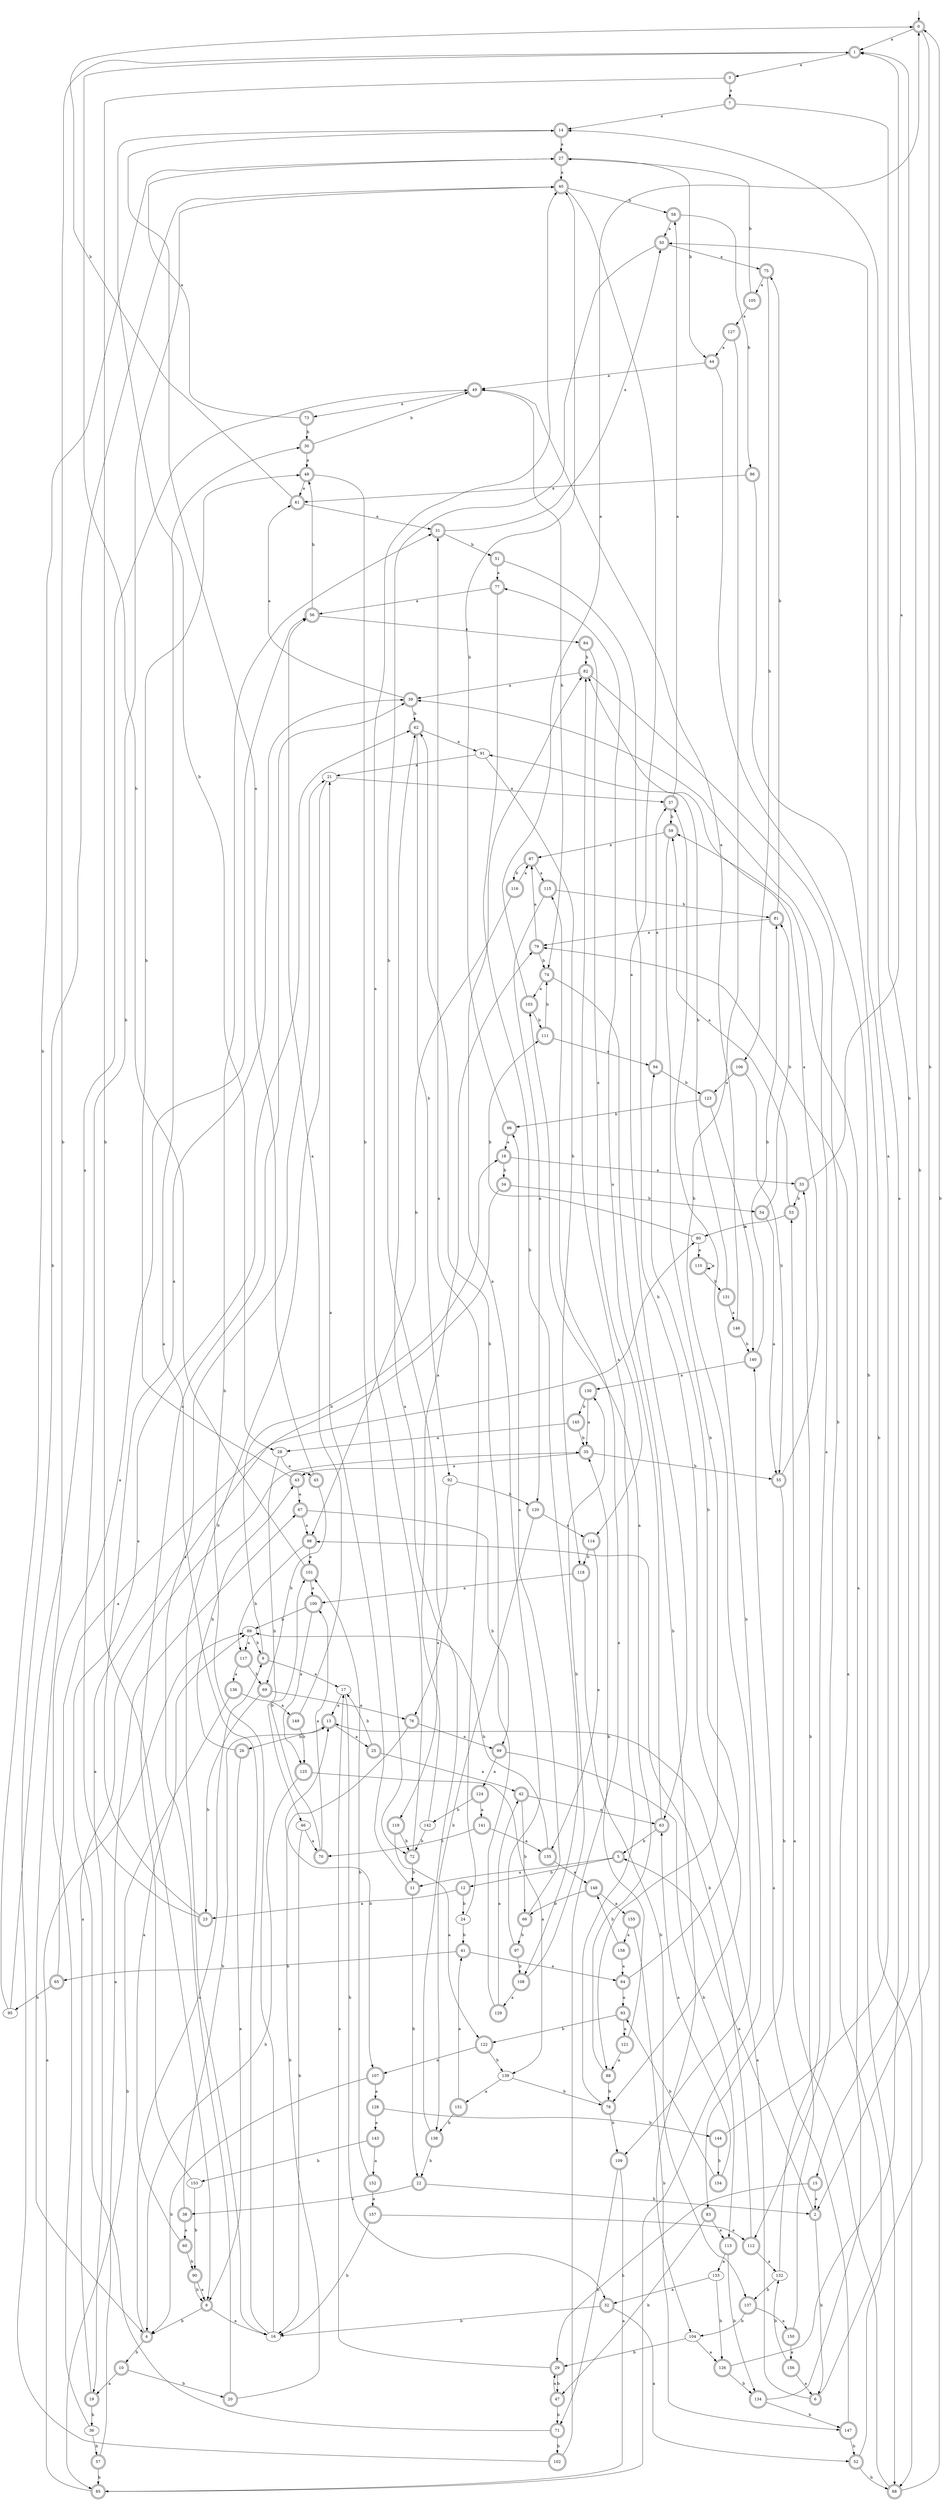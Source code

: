 digraph RandomDFA {
  __start0 [label="", shape=none];
  __start0 -> 0 [label=""];
  0 [shape=circle] [shape=doublecircle]
  0 -> 1 [label="a"]
  0 -> 2 [label="b"]
  1 [shape=doublecircle]
  1 -> 3 [label="a"]
  1 -> 4 [label="b"]
  2 [shape=doublecircle]
  2 -> 5 [label="a"]
  2 -> 6 [label="b"]
  3 [shape=doublecircle]
  3 -> 7 [label="a"]
  3 -> 8 [label="b"]
  4 [shape=doublecircle]
  4 -> 9 [label="a"]
  4 -> 10 [label="b"]
  5 [shape=doublecircle]
  5 -> 11 [label="a"]
  5 -> 12 [label="b"]
  6 [shape=doublecircle]
  6 -> 13 [label="a"]
  6 -> 1 [label="b"]
  7 [shape=doublecircle]
  7 -> 14 [label="a"]
  7 -> 15 [label="b"]
  8 [shape=doublecircle]
  8 -> 16 [label="a"]
  8 -> 4 [label="b"]
  9 [shape=doublecircle]
  9 -> 17 [label="a"]
  9 -> 18 [label="b"]
  10 [shape=doublecircle]
  10 -> 19 [label="a"]
  10 -> 20 [label="b"]
  11 [shape=doublecircle]
  11 -> 21 [label="a"]
  11 -> 22 [label="b"]
  12 [shape=doublecircle]
  12 -> 23 [label="a"]
  12 -> 24 [label="b"]
  13 [shape=doublecircle]
  13 -> 25 [label="a"]
  13 -> 26 [label="b"]
  14 [shape=doublecircle]
  14 -> 27 [label="a"]
  14 -> 28 [label="b"]
  15 [shape=doublecircle]
  15 -> 2 [label="a"]
  15 -> 29 [label="b"]
  16
  16 -> 30 [label="a"]
  16 -> 31 [label="b"]
  17
  17 -> 13 [label="a"]
  17 -> 32 [label="b"]
  18 [shape=doublecircle]
  18 -> 33 [label="a"]
  18 -> 34 [label="b"]
  19 [shape=doublecircle]
  19 -> 35 [label="a"]
  19 -> 36 [label="b"]
  20 [shape=doublecircle]
  20 -> 21 [label="a"]
  20 -> 13 [label="b"]
  21
  21 -> 37 [label="a"]
  21 -> 16 [label="b"]
  22 [shape=doublecircle]
  22 -> 38 [label="a"]
  22 -> 2 [label="b"]
  23 [shape=doublecircle]
  23 -> 39 [label="a"]
  23 -> 40 [label="b"]
  24
  24 -> 31 [label="a"]
  24 -> 41 [label="b"]
  25 [shape=doublecircle]
  25 -> 42 [label="a"]
  25 -> 17 [label="b"]
  26 [shape=doublecircle]
  26 -> 8 [label="a"]
  26 -> 43 [label="b"]
  27 [shape=doublecircle]
  27 -> 40 [label="a"]
  27 -> 44 [label="b"]
  28
  28 -> 45 [label="a"]
  28 -> 46 [label="b"]
  29 [shape=doublecircle]
  29 -> 17 [label="a"]
  29 -> 47 [label="b"]
  30 [shape=doublecircle]
  30 -> 48 [label="a"]
  30 -> 49 [label="b"]
  31 [shape=doublecircle]
  31 -> 50 [label="a"]
  31 -> 51 [label="b"]
  32 [shape=doublecircle]
  32 -> 52 [label="a"]
  32 -> 16 [label="b"]
  33 [shape=doublecircle]
  33 -> 1 [label="a"]
  33 -> 53 [label="b"]
  34 [shape=doublecircle]
  34 -> 19 [label="a"]
  34 -> 54 [label="b"]
  35 [shape=doublecircle]
  35 -> 43 [label="a"]
  35 -> 55 [label="b"]
  36
  36 -> 56 [label="a"]
  36 -> 57 [label="b"]
  37 [shape=doublecircle]
  37 -> 58 [label="a"]
  37 -> 59 [label="b"]
  38 [shape=doublecircle]
  38 -> 60 [label="a"]
  38 -> 13 [label="b"]
  39 [shape=doublecircle]
  39 -> 61 [label="a"]
  39 -> 62 [label="b"]
  40 [shape=doublecircle]
  40 -> 63 [label="a"]
  40 -> 58 [label="b"]
  41 [shape=doublecircle]
  41 -> 64 [label="a"]
  41 -> 65 [label="b"]
  42 [shape=doublecircle]
  42 -> 63 [label="a"]
  42 -> 66 [label="b"]
  43 [shape=doublecircle]
  43 -> 67 [label="a"]
  43 -> 48 [label="b"]
  44 [shape=doublecircle]
  44 -> 49 [label="a"]
  44 -> 68 [label="b"]
  45 [shape=doublecircle]
  45 -> 14 [label="a"]
  45 -> 69 [label="b"]
  46
  46 -> 70 [label="a"]
  46 -> 16 [label="b"]
  47 [shape=doublecircle]
  47 -> 29 [label="a"]
  47 -> 71 [label="b"]
  48 [shape=doublecircle]
  48 -> 61 [label="a"]
  48 -> 72 [label="b"]
  49 [shape=doublecircle]
  49 -> 73 [label="a"]
  49 -> 74 [label="b"]
  50 [shape=doublecircle]
  50 -> 75 [label="a"]
  50 -> 76 [label="b"]
  51 [shape=doublecircle]
  51 -> 77 [label="a"]
  51 -> 78 [label="b"]
  52 [shape=doublecircle]
  52 -> 79 [label="a"]
  52 -> 68 [label="b"]
  53 [shape=doublecircle]
  53 -> 59 [label="a"]
  53 -> 80 [label="b"]
  54 [shape=doublecircle]
  54 -> 55 [label="a"]
  54 -> 81 [label="b"]
  55 [shape=doublecircle]
  55 -> 82 [label="a"]
  55 -> 83 [label="b"]
  56 [shape=doublecircle]
  56 -> 84 [label="a"]
  56 -> 48 [label="b"]
  57 [shape=doublecircle]
  57 -> 67 [label="a"]
  57 -> 85 [label="b"]
  58 [shape=doublecircle]
  58 -> 50 [label="a"]
  58 -> 86 [label="b"]
  59 [shape=doublecircle]
  59 -> 87 [label="a"]
  59 -> 88 [label="b"]
  60 [shape=doublecircle]
  60 -> 89 [label="a"]
  60 -> 90 [label="b"]
  61 [shape=doublecircle]
  61 -> 31 [label="a"]
  61 -> 0 [label="b"]
  62 [shape=doublecircle]
  62 -> 91 [label="a"]
  62 -> 92 [label="b"]
  63 [shape=doublecircle]
  63 -> 77 [label="a"]
  63 -> 5 [label="b"]
  64 [shape=doublecircle]
  64 -> 93 [label="a"]
  64 -> 94 [label="b"]
  65 [shape=doublecircle]
  65 -> 80 [label="a"]
  65 -> 95 [label="b"]
  66 [shape=doublecircle]
  66 -> 96 [label="a"]
  66 -> 97 [label="b"]
  67 [shape=doublecircle]
  67 -> 98 [label="a"]
  67 -> 99 [label="b"]
  68 [shape=doublecircle]
  68 -> 53 [label="a"]
  68 -> 0 [label="b"]
  69 [shape=doublecircle]
  69 -> 76 [label="a"]
  69 -> 23 [label="b"]
  70 [shape=doublecircle]
  70 -> 100 [label="a"]
  70 -> 101 [label="b"]
  71 [shape=doublecircle]
  71 -> 62 [label="a"]
  71 -> 102 [label="b"]
  72 [shape=doublecircle]
  72 -> 40 [label="a"]
  72 -> 11 [label="b"]
  73 [shape=doublecircle]
  73 -> 27 [label="a"]
  73 -> 30 [label="b"]
  74 [shape=doublecircle]
  74 -> 103 [label="a"]
  74 -> 104 [label="b"]
  75 [shape=doublecircle]
  75 -> 105 [label="a"]
  75 -> 106 [label="b"]
  76 [shape=doublecircle]
  76 -> 99 [label="a"]
  76 -> 107 [label="b"]
  77 [shape=doublecircle]
  77 -> 56 [label="a"]
  77 -> 108 [label="b"]
  78 [shape=doublecircle]
  78 -> 82 [label="a"]
  78 -> 109 [label="b"]
  79 [shape=doublecircle]
  79 -> 87 [label="a"]
  79 -> 74 [label="b"]
  80
  80 -> 110 [label="a"]
  80 -> 111 [label="b"]
  81 [shape=doublecircle]
  81 -> 79 [label="a"]
  81 -> 75 [label="b"]
  82 [shape=doublecircle]
  82 -> 39 [label="a"]
  82 -> 112 [label="b"]
  83 [shape=doublecircle]
  83 -> 113 [label="a"]
  83 -> 47 [label="b"]
  84 [shape=doublecircle]
  84 -> 114 [label="a"]
  84 -> 82 [label="b"]
  85 [shape=doublecircle]
  85 -> 89 [label="a"]
  85 -> 37 [label="b"]
  86 [shape=doublecircle]
  86 -> 61 [label="a"]
  86 -> 68 [label="b"]
  87 [shape=doublecircle]
  87 -> 115 [label="a"]
  87 -> 116 [label="b"]
  88 [shape=doublecircle]
  88 -> 103 [label="a"]
  88 -> 78 [label="b"]
  89
  89 -> 117 [label="a"]
  89 -> 9 [label="b"]
  90 [shape=doublecircle]
  90 -> 8 [label="a"]
  90 -> 8 [label="b"]
  91
  91 -> 21 [label="a"]
  91 -> 118 [label="b"]
  92
  92 -> 119 [label="a"]
  92 -> 120 [label="b"]
  93 [shape=doublecircle]
  93 -> 121 [label="a"]
  93 -> 122 [label="b"]
  94 [shape=doublecircle]
  94 -> 37 [label="a"]
  94 -> 123 [label="b"]
  95
  95 -> 49 [label="a"]
  95 -> 27 [label="b"]
  96 [shape=doublecircle]
  96 -> 18 [label="a"]
  96 -> 40 [label="b"]
  97 [shape=doublecircle]
  97 -> 82 [label="a"]
  97 -> 108 [label="b"]
  98 [shape=doublecircle]
  98 -> 101 [label="a"]
  98 -> 117 [label="b"]
  99 [shape=doublecircle]
  99 -> 124 [label="a"]
  99 -> 113 [label="b"]
  100 [shape=doublecircle]
  100 -> 125 [label="a"]
  100 -> 89 [label="b"]
  101 [shape=doublecircle]
  101 -> 100 [label="a"]
  101 -> 1 [label="b"]
  102 [shape=doublecircle]
  102 -> 115 [label="a"]
  102 -> 40 [label="b"]
  103 [shape=doublecircle]
  103 -> 0 [label="a"]
  103 -> 111 [label="b"]
  104
  104 -> 126 [label="a"]
  104 -> 29 [label="b"]
  105 [shape=doublecircle]
  105 -> 127 [label="a"]
  105 -> 27 [label="b"]
  106 [shape=doublecircle]
  106 -> 123 [label="a"]
  106 -> 55 [label="b"]
  107 [shape=doublecircle]
  107 -> 128 [label="a"]
  107 -> 4 [label="b"]
  108 [shape=doublecircle]
  108 -> 129 [label="a"]
  108 -> 130 [label="b"]
  109 [shape=doublecircle]
  109 -> 85 [label="a"]
  109 -> 71 [label="b"]
  110 [shape=doublecircle]
  110 -> 110 [label="a"]
  110 -> 131 [label="b"]
  111 [shape=doublecircle]
  111 -> 94 [label="a"]
  111 -> 74 [label="b"]
  112 [shape=doublecircle]
  112 -> 132 [label="a"]
  112 -> 98 [label="b"]
  113 [shape=doublecircle]
  113 -> 133 [label="a"]
  113 -> 134 [label="b"]
  114 [shape=doublecircle]
  114 -> 135 [label="a"]
  114 -> 118 [label="b"]
  115 [shape=doublecircle]
  115 -> 120 [label="a"]
  115 -> 81 [label="b"]
  116 [shape=doublecircle]
  116 -> 87 [label="a"]
  116 -> 98 [label="b"]
  117 [shape=doublecircle]
  117 -> 136 [label="a"]
  117 -> 69 [label="b"]
  118 [shape=doublecircle]
  118 -> 100 [label="a"]
  118 -> 137 [label="b"]
  119 [shape=doublecircle]
  119 -> 122 [label="a"]
  119 -> 72 [label="b"]
  120 [shape=doublecircle]
  120 -> 114 [label="a"]
  120 -> 138 [label="b"]
  121 [shape=doublecircle]
  121 -> 88 [label="a"]
  121 -> 35 [label="b"]
  122 [shape=doublecircle]
  122 -> 107 [label="a"]
  122 -> 139 [label="b"]
  123 [shape=doublecircle]
  123 -> 140 [label="a"]
  123 -> 96 [label="b"]
  124 [shape=doublecircle]
  124 -> 141 [label="a"]
  124 -> 142 [label="b"]
  125 [shape=doublecircle]
  125 -> 139 [label="a"]
  125 -> 4 [label="b"]
  126 [shape=doublecircle]
  126 -> 14 [label="a"]
  126 -> 134 [label="b"]
  127 [shape=doublecircle]
  127 -> 44 [label="a"]
  127 -> 109 [label="b"]
  128 [shape=doublecircle]
  128 -> 143 [label="a"]
  128 -> 144 [label="b"]
  129 [shape=doublecircle]
  129 -> 42 [label="a"]
  129 -> 62 [label="b"]
  130 [shape=doublecircle]
  130 -> 35 [label="a"]
  130 -> 145 [label="b"]
  131 [shape=doublecircle]
  131 -> 146 [label="a"]
  131 -> 91 [label="b"]
  132
  132 -> 39 [label="a"]
  132 -> 137 [label="b"]
  133
  133 -> 32 [label="a"]
  133 -> 126 [label="b"]
  134 [shape=doublecircle]
  134 -> 59 [label="a"]
  134 -> 147 [label="b"]
  135 [shape=doublecircle]
  135 -> 148 [label="a"]
  135 -> 89 [label="b"]
  136 [shape=doublecircle]
  136 -> 149 [label="a"]
  136 -> 85 [label="b"]
  137 [shape=doublecircle]
  137 -> 150 [label="a"]
  137 -> 104 [label="b"]
  138 [shape=doublecircle]
  138 -> 62 [label="a"]
  138 -> 22 [label="b"]
  139
  139 -> 151 [label="a"]
  139 -> 78 [label="b"]
  140 [shape=doublecircle]
  140 -> 130 [label="a"]
  140 -> 81 [label="b"]
  141 [shape=doublecircle]
  141 -> 135 [label="a"]
  141 -> 70 [label="b"]
  142
  142 -> 79 [label="a"]
  142 -> 72 [label="b"]
  143 [shape=doublecircle]
  143 -> 152 [label="a"]
  143 -> 153 [label="b"]
  144 [shape=doublecircle]
  144 -> 50 [label="a"]
  144 -> 154 [label="b"]
  145 [shape=doublecircle]
  145 -> 28 [label="a"]
  145 -> 35 [label="b"]
  146 [shape=doublecircle]
  146 -> 49 [label="a"]
  146 -> 140 [label="b"]
  147 [shape=doublecircle]
  147 -> 140 [label="a"]
  147 -> 52 [label="b"]
  148 [shape=doublecircle]
  148 -> 155 [label="a"]
  148 -> 66 [label="b"]
  149 [shape=doublecircle]
  149 -> 56 [label="a"]
  149 -> 125 [label="b"]
  150 [shape=doublecircle]
  150 -> 156 [label="a"]
  150 -> 33 [label="b"]
  151 [shape=doublecircle]
  151 -> 41 [label="a"]
  151 -> 138 [label="b"]
  152 [shape=doublecircle]
  152 -> 157 [label="a"]
  152 -> 101 [label="b"]
  153
  153 -> 39 [label="a"]
  153 -> 90 [label="b"]
  154 [shape=doublecircle]
  154 -> 63 [label="a"]
  154 -> 93 [label="b"]
  155 [shape=doublecircle]
  155 -> 158 [label="a"]
  155 -> 147 [label="b"]
  156 [shape=doublecircle]
  156 -> 6 [label="a"]
  156 -> 132 [label="b"]
  157 [shape=doublecircle]
  157 -> 112 [label="a"]
  157 -> 16 [label="b"]
  158 [shape=doublecircle]
  158 -> 64 [label="a"]
  158 -> 148 [label="b"]
}
